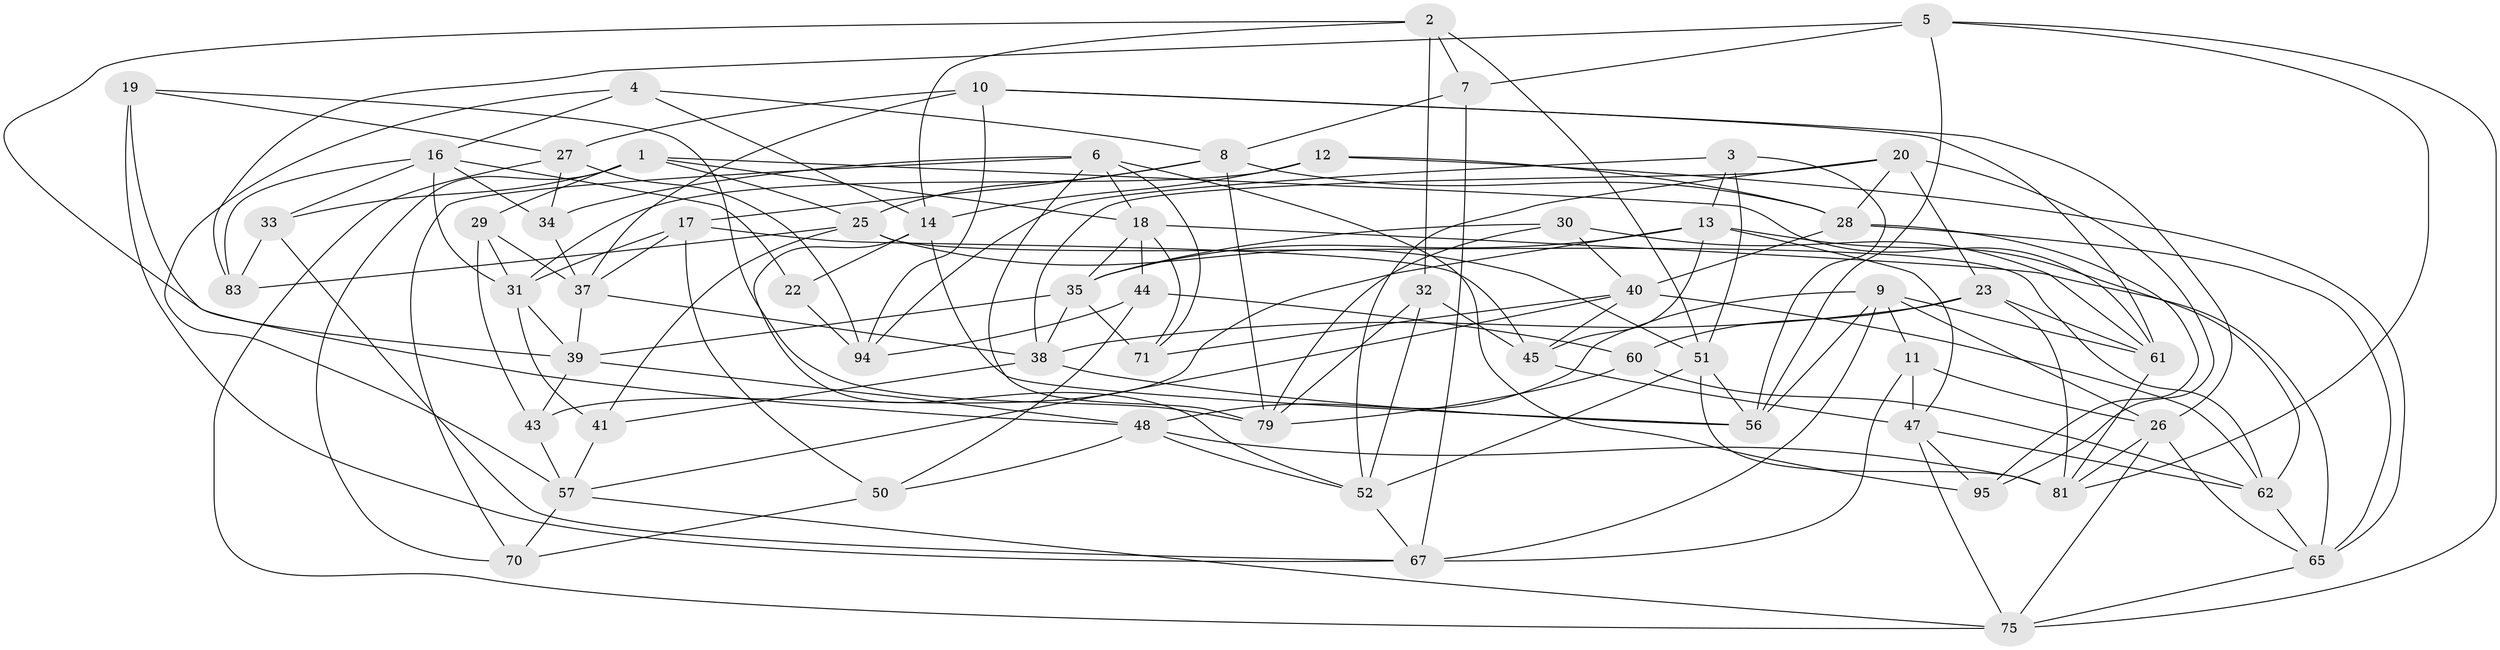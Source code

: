 // original degree distribution, {4: 1.0}
// Generated by graph-tools (version 1.1) at 2025/11/02/21/25 10:11:16]
// undirected, 60 vertices, 154 edges
graph export_dot {
graph [start="1"]
  node [color=gray90,style=filled];
  1 [super="+15"];
  2 [super="+63"];
  3;
  4;
  5 [super="+84"];
  6 [super="+82"];
  7 [super="+53"];
  8 [super="+89"];
  9 [super="+88"];
  10 [super="+24"];
  11;
  12;
  13 [super="+36"];
  14 [super="+93"];
  16 [super="+49"];
  17 [super="+46"];
  18 [super="+42"];
  19;
  20 [super="+21"];
  22;
  23 [super="+74"];
  25 [super="+54"];
  26 [super="+55"];
  27 [super="+90"];
  28 [super="+77"];
  29;
  30;
  31 [super="+87"];
  32;
  33;
  34;
  35 [super="+98"];
  37 [super="+76"];
  38 [super="+80"];
  39 [super="+64"];
  40 [super="+92"];
  41;
  43;
  44;
  45 [super="+97"];
  47 [super="+58"];
  48 [super="+69"];
  50;
  51 [super="+68"];
  52 [super="+59"];
  56 [super="+72"];
  57 [super="+66"];
  60;
  61 [super="+86"];
  62 [super="+78"];
  65 [super="+85"];
  67 [super="+73"];
  70;
  71;
  75 [super="+100"];
  79 [super="+91"];
  81 [super="+96"];
  83;
  94 [super="+99"];
  95;
  1 -- 18;
  1 -- 29;
  1 -- 25;
  1 -- 70;
  1 -- 33;
  1 -- 61;
  2 -- 32;
  2 -- 7 [weight=2];
  2 -- 14;
  2 -- 39;
  2 -- 51;
  3 -- 94;
  3 -- 13;
  3 -- 56;
  3 -- 51;
  4 -- 57;
  4 -- 16;
  4 -- 14;
  4 -- 8;
  5 -- 7 [weight=2];
  5 -- 83;
  5 -- 56;
  5 -- 81;
  5 -- 75;
  6 -- 71;
  6 -- 18;
  6 -- 79;
  6 -- 34;
  6 -- 95;
  6 -- 70;
  7 -- 8;
  7 -- 67;
  8 -- 28;
  8 -- 25;
  8 -- 17;
  8 -- 79;
  9 -- 11;
  9 -- 48;
  9 -- 56;
  9 -- 26;
  9 -- 61;
  9 -- 67;
  10 -- 61;
  10 -- 37;
  10 -- 27 [weight=2];
  10 -- 26;
  10 -- 94;
  11 -- 26;
  11 -- 67;
  11 -- 47;
  12 -- 31;
  12 -- 65;
  12 -- 14;
  12 -- 28;
  13 -- 62;
  13 -- 43;
  13 -- 47;
  13 -- 35;
  13 -- 45;
  14 -- 22;
  14 -- 52;
  14 -- 56;
  16 -- 34;
  16 -- 22;
  16 -- 33;
  16 -- 83;
  16 -- 31;
  17 -- 45 [weight=2];
  17 -- 37;
  17 -- 50;
  17 -- 31;
  18 -- 44;
  18 -- 71;
  18 -- 35;
  18 -- 65;
  19 -- 79;
  19 -- 48;
  19 -- 27;
  19 -- 67;
  20 -- 23 [weight=2];
  20 -- 52;
  20 -- 28;
  20 -- 95;
  20 -- 38;
  22 -- 94 [weight=2];
  23 -- 60;
  23 -- 61;
  23 -- 38;
  23 -- 81;
  25 -- 83;
  25 -- 62;
  25 -- 41;
  25 -- 51;
  26 -- 65;
  26 -- 81;
  26 -- 75;
  27 -- 94;
  27 -- 34;
  27 -- 75;
  28 -- 40;
  28 -- 95;
  28 -- 65;
  29 -- 31;
  29 -- 43;
  29 -- 37;
  30 -- 61;
  30 -- 35;
  30 -- 79;
  30 -- 40;
  31 -- 41;
  31 -- 39;
  32 -- 52;
  32 -- 45;
  32 -- 79;
  33 -- 83;
  33 -- 67;
  34 -- 37;
  35 -- 71;
  35 -- 38;
  35 -- 39;
  37 -- 38;
  37 -- 39;
  38 -- 56;
  38 -- 41;
  39 -- 43;
  39 -- 48;
  40 -- 71;
  40 -- 62;
  40 -- 57;
  40 -- 45;
  41 -- 57;
  43 -- 57;
  44 -- 60;
  44 -- 50;
  44 -- 94;
  45 -- 47;
  47 -- 95;
  47 -- 75;
  47 -- 62;
  48 -- 52;
  48 -- 50;
  48 -- 81;
  50 -- 70;
  51 -- 56;
  51 -- 52;
  51 -- 81;
  52 -- 67;
  57 -- 70;
  57 -- 75;
  60 -- 62;
  60 -- 79;
  61 -- 81;
  62 -- 65;
  65 -- 75;
}
